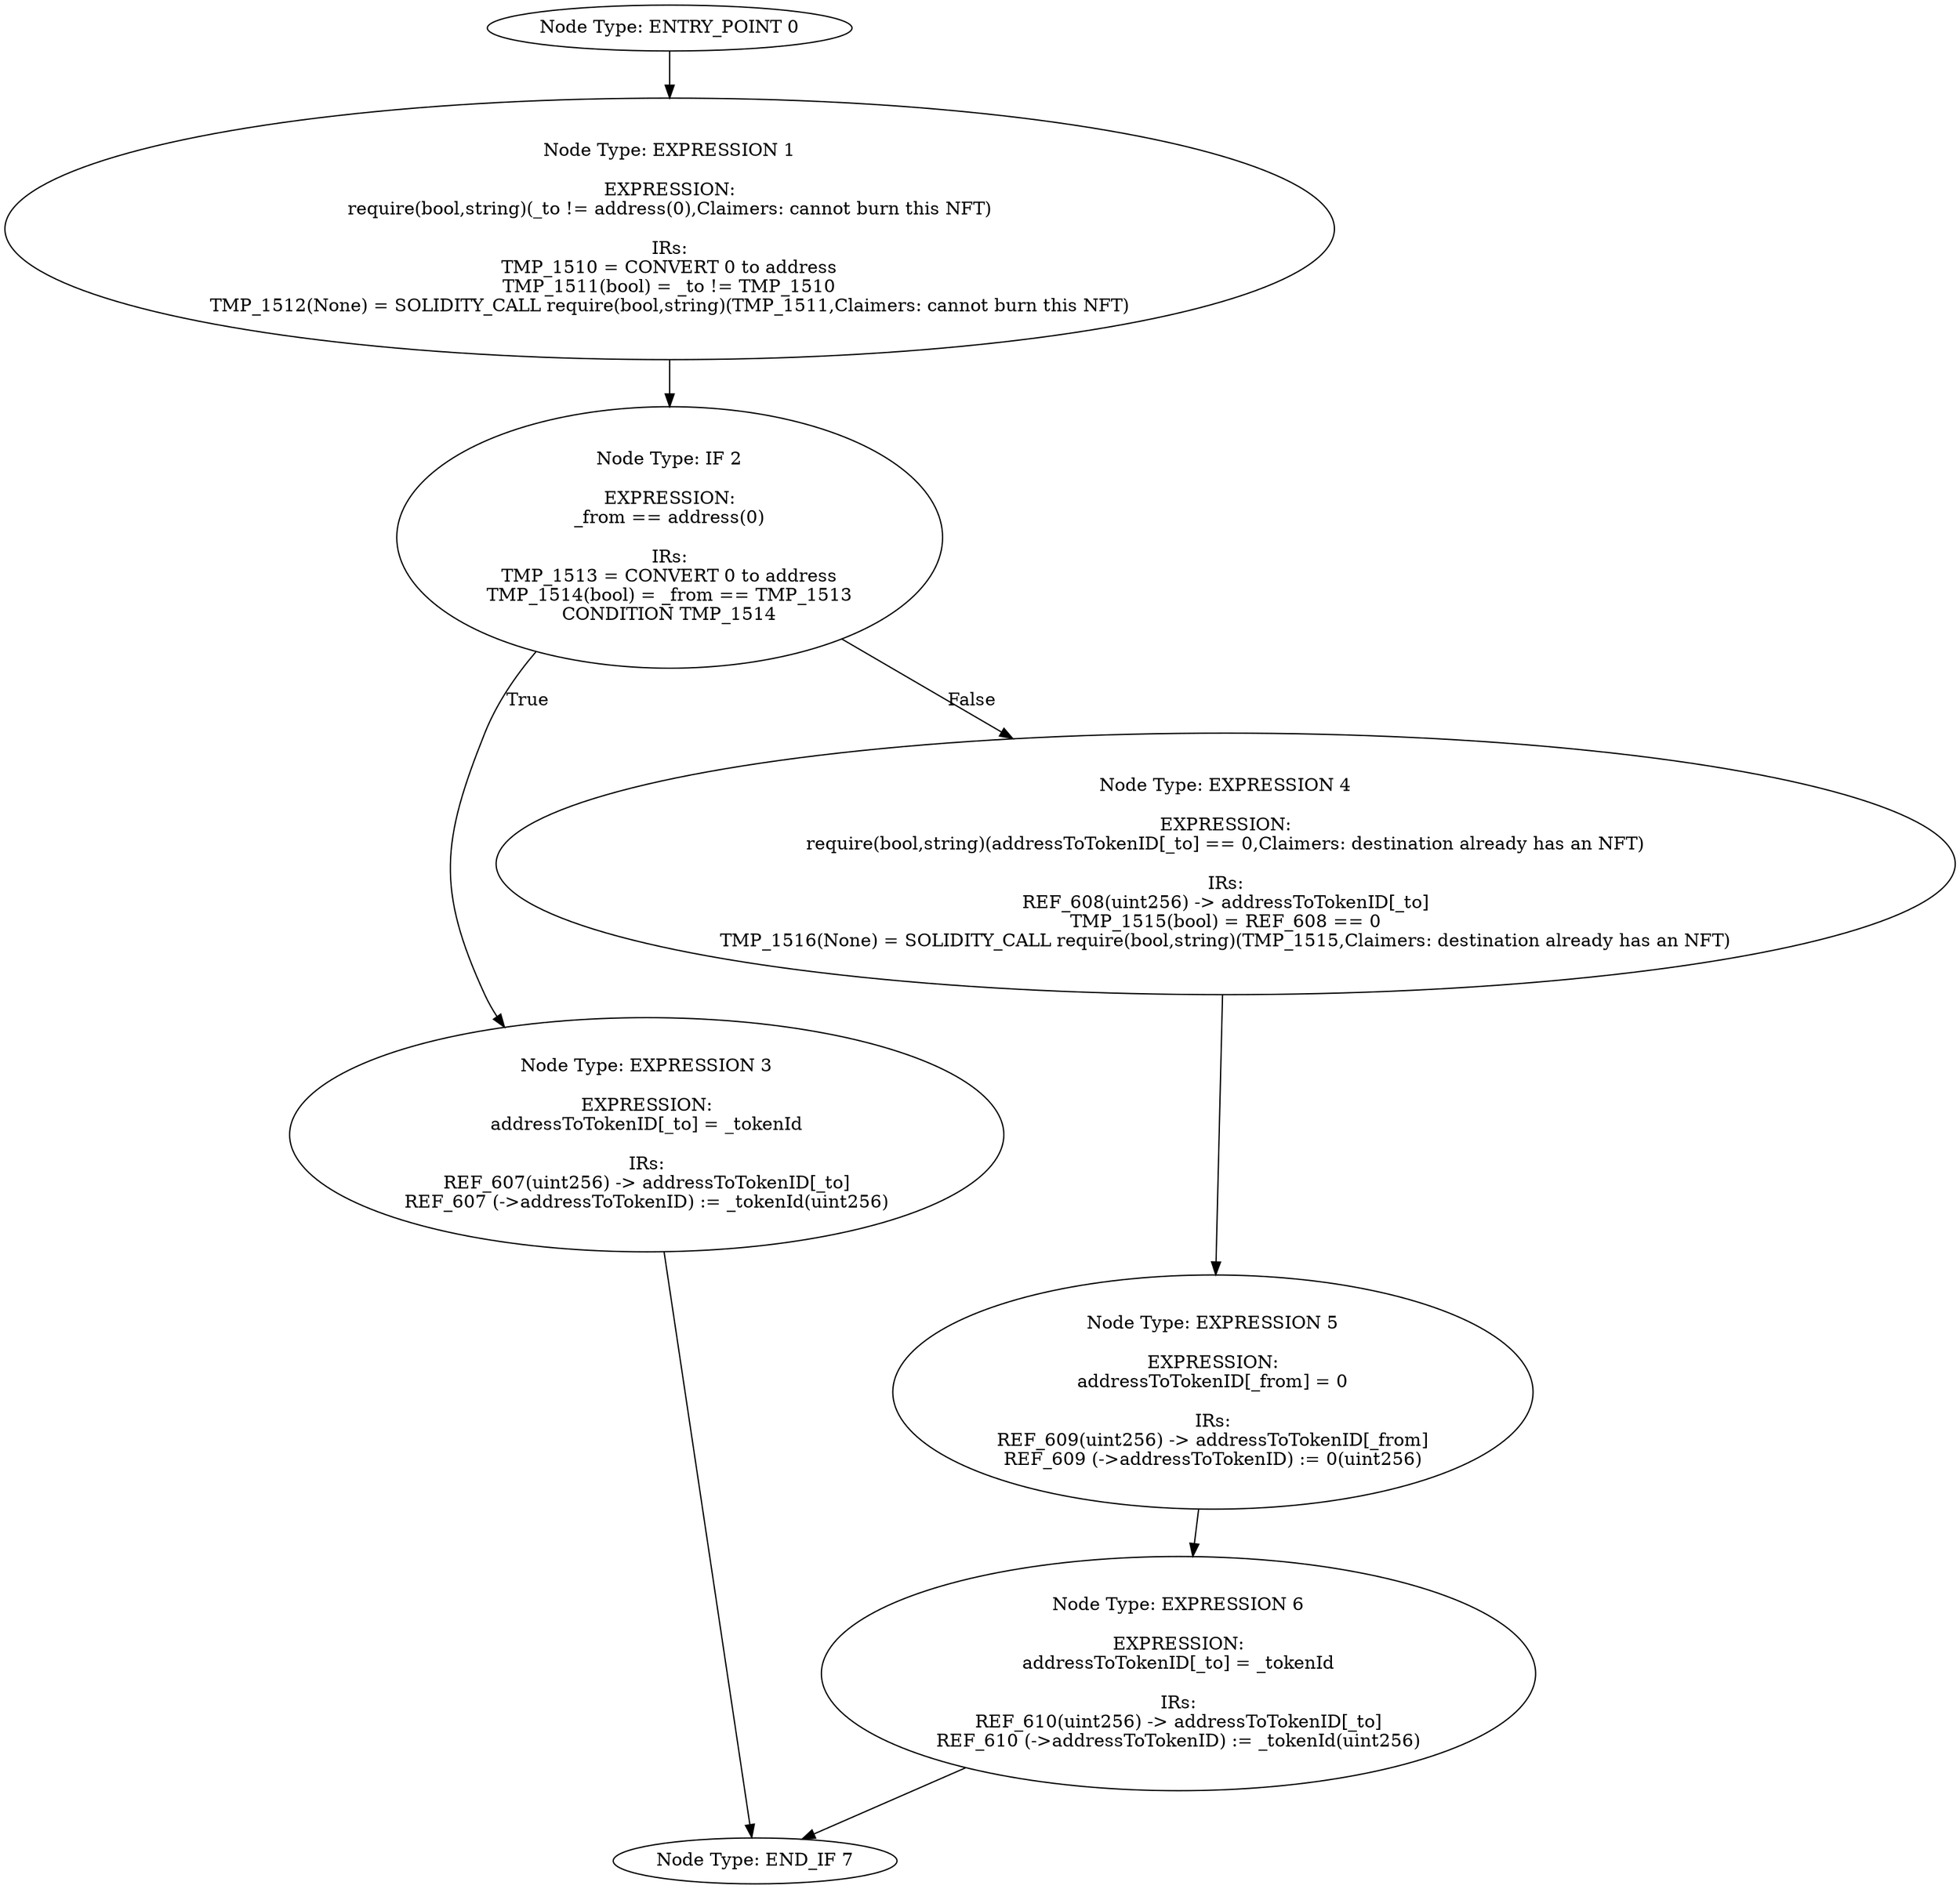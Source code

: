 digraph{
0[label="Node Type: ENTRY_POINT 0
"];
0->1;
1[label="Node Type: EXPRESSION 1

EXPRESSION:
require(bool,string)(_to != address(0),Claimers: cannot burn this NFT)

IRs:
TMP_1510 = CONVERT 0 to address
TMP_1511(bool) = _to != TMP_1510
TMP_1512(None) = SOLIDITY_CALL require(bool,string)(TMP_1511,Claimers: cannot burn this NFT)"];
1->2;
2[label="Node Type: IF 2

EXPRESSION:
_from == address(0)

IRs:
TMP_1513 = CONVERT 0 to address
TMP_1514(bool) = _from == TMP_1513
CONDITION TMP_1514"];
2->3[label="True"];
2->4[label="False"];
3[label="Node Type: EXPRESSION 3

EXPRESSION:
addressToTokenID[_to] = _tokenId

IRs:
REF_607(uint256) -> addressToTokenID[_to]
REF_607 (->addressToTokenID) := _tokenId(uint256)"];
3->7;
4[label="Node Type: EXPRESSION 4

EXPRESSION:
require(bool,string)(addressToTokenID[_to] == 0,Claimers: destination already has an NFT)

IRs:
REF_608(uint256) -> addressToTokenID[_to]
TMP_1515(bool) = REF_608 == 0
TMP_1516(None) = SOLIDITY_CALL require(bool,string)(TMP_1515,Claimers: destination already has an NFT)"];
4->5;
5[label="Node Type: EXPRESSION 5

EXPRESSION:
addressToTokenID[_from] = 0

IRs:
REF_609(uint256) -> addressToTokenID[_from]
REF_609 (->addressToTokenID) := 0(uint256)"];
5->6;
6[label="Node Type: EXPRESSION 6

EXPRESSION:
addressToTokenID[_to] = _tokenId

IRs:
REF_610(uint256) -> addressToTokenID[_to]
REF_610 (->addressToTokenID) := _tokenId(uint256)"];
6->7;
7[label="Node Type: END_IF 7
"];
}
